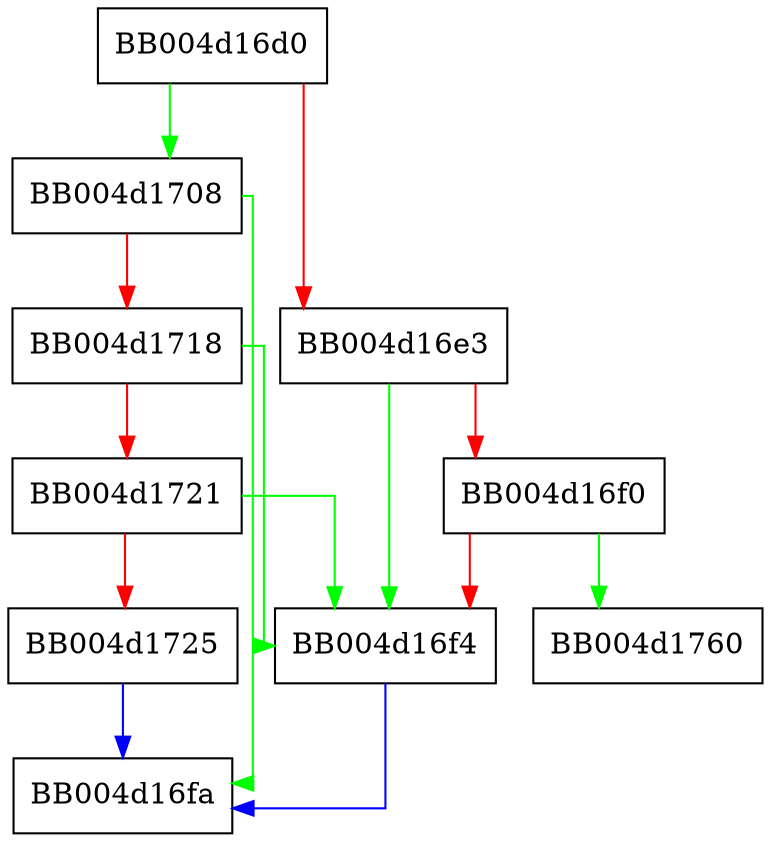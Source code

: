 digraph final_renegotiate {
  node [shape="box"];
  graph [splines=ortho];
  BB004d16d0 -> BB004d1708 [color="green"];
  BB004d16d0 -> BB004d16e3 [color="red"];
  BB004d16e3 -> BB004d16f4 [color="green"];
  BB004d16e3 -> BB004d16f0 [color="red"];
  BB004d16f0 -> BB004d1760 [color="green"];
  BB004d16f0 -> BB004d16f4 [color="red"];
  BB004d16f4 -> BB004d16fa [color="blue"];
  BB004d1708 -> BB004d16fa [color="green"];
  BB004d1708 -> BB004d1718 [color="red"];
  BB004d1718 -> BB004d16f4 [color="green"];
  BB004d1718 -> BB004d1721 [color="red"];
  BB004d1721 -> BB004d16f4 [color="green"];
  BB004d1721 -> BB004d1725 [color="red"];
  BB004d1725 -> BB004d16fa [color="blue"];
}